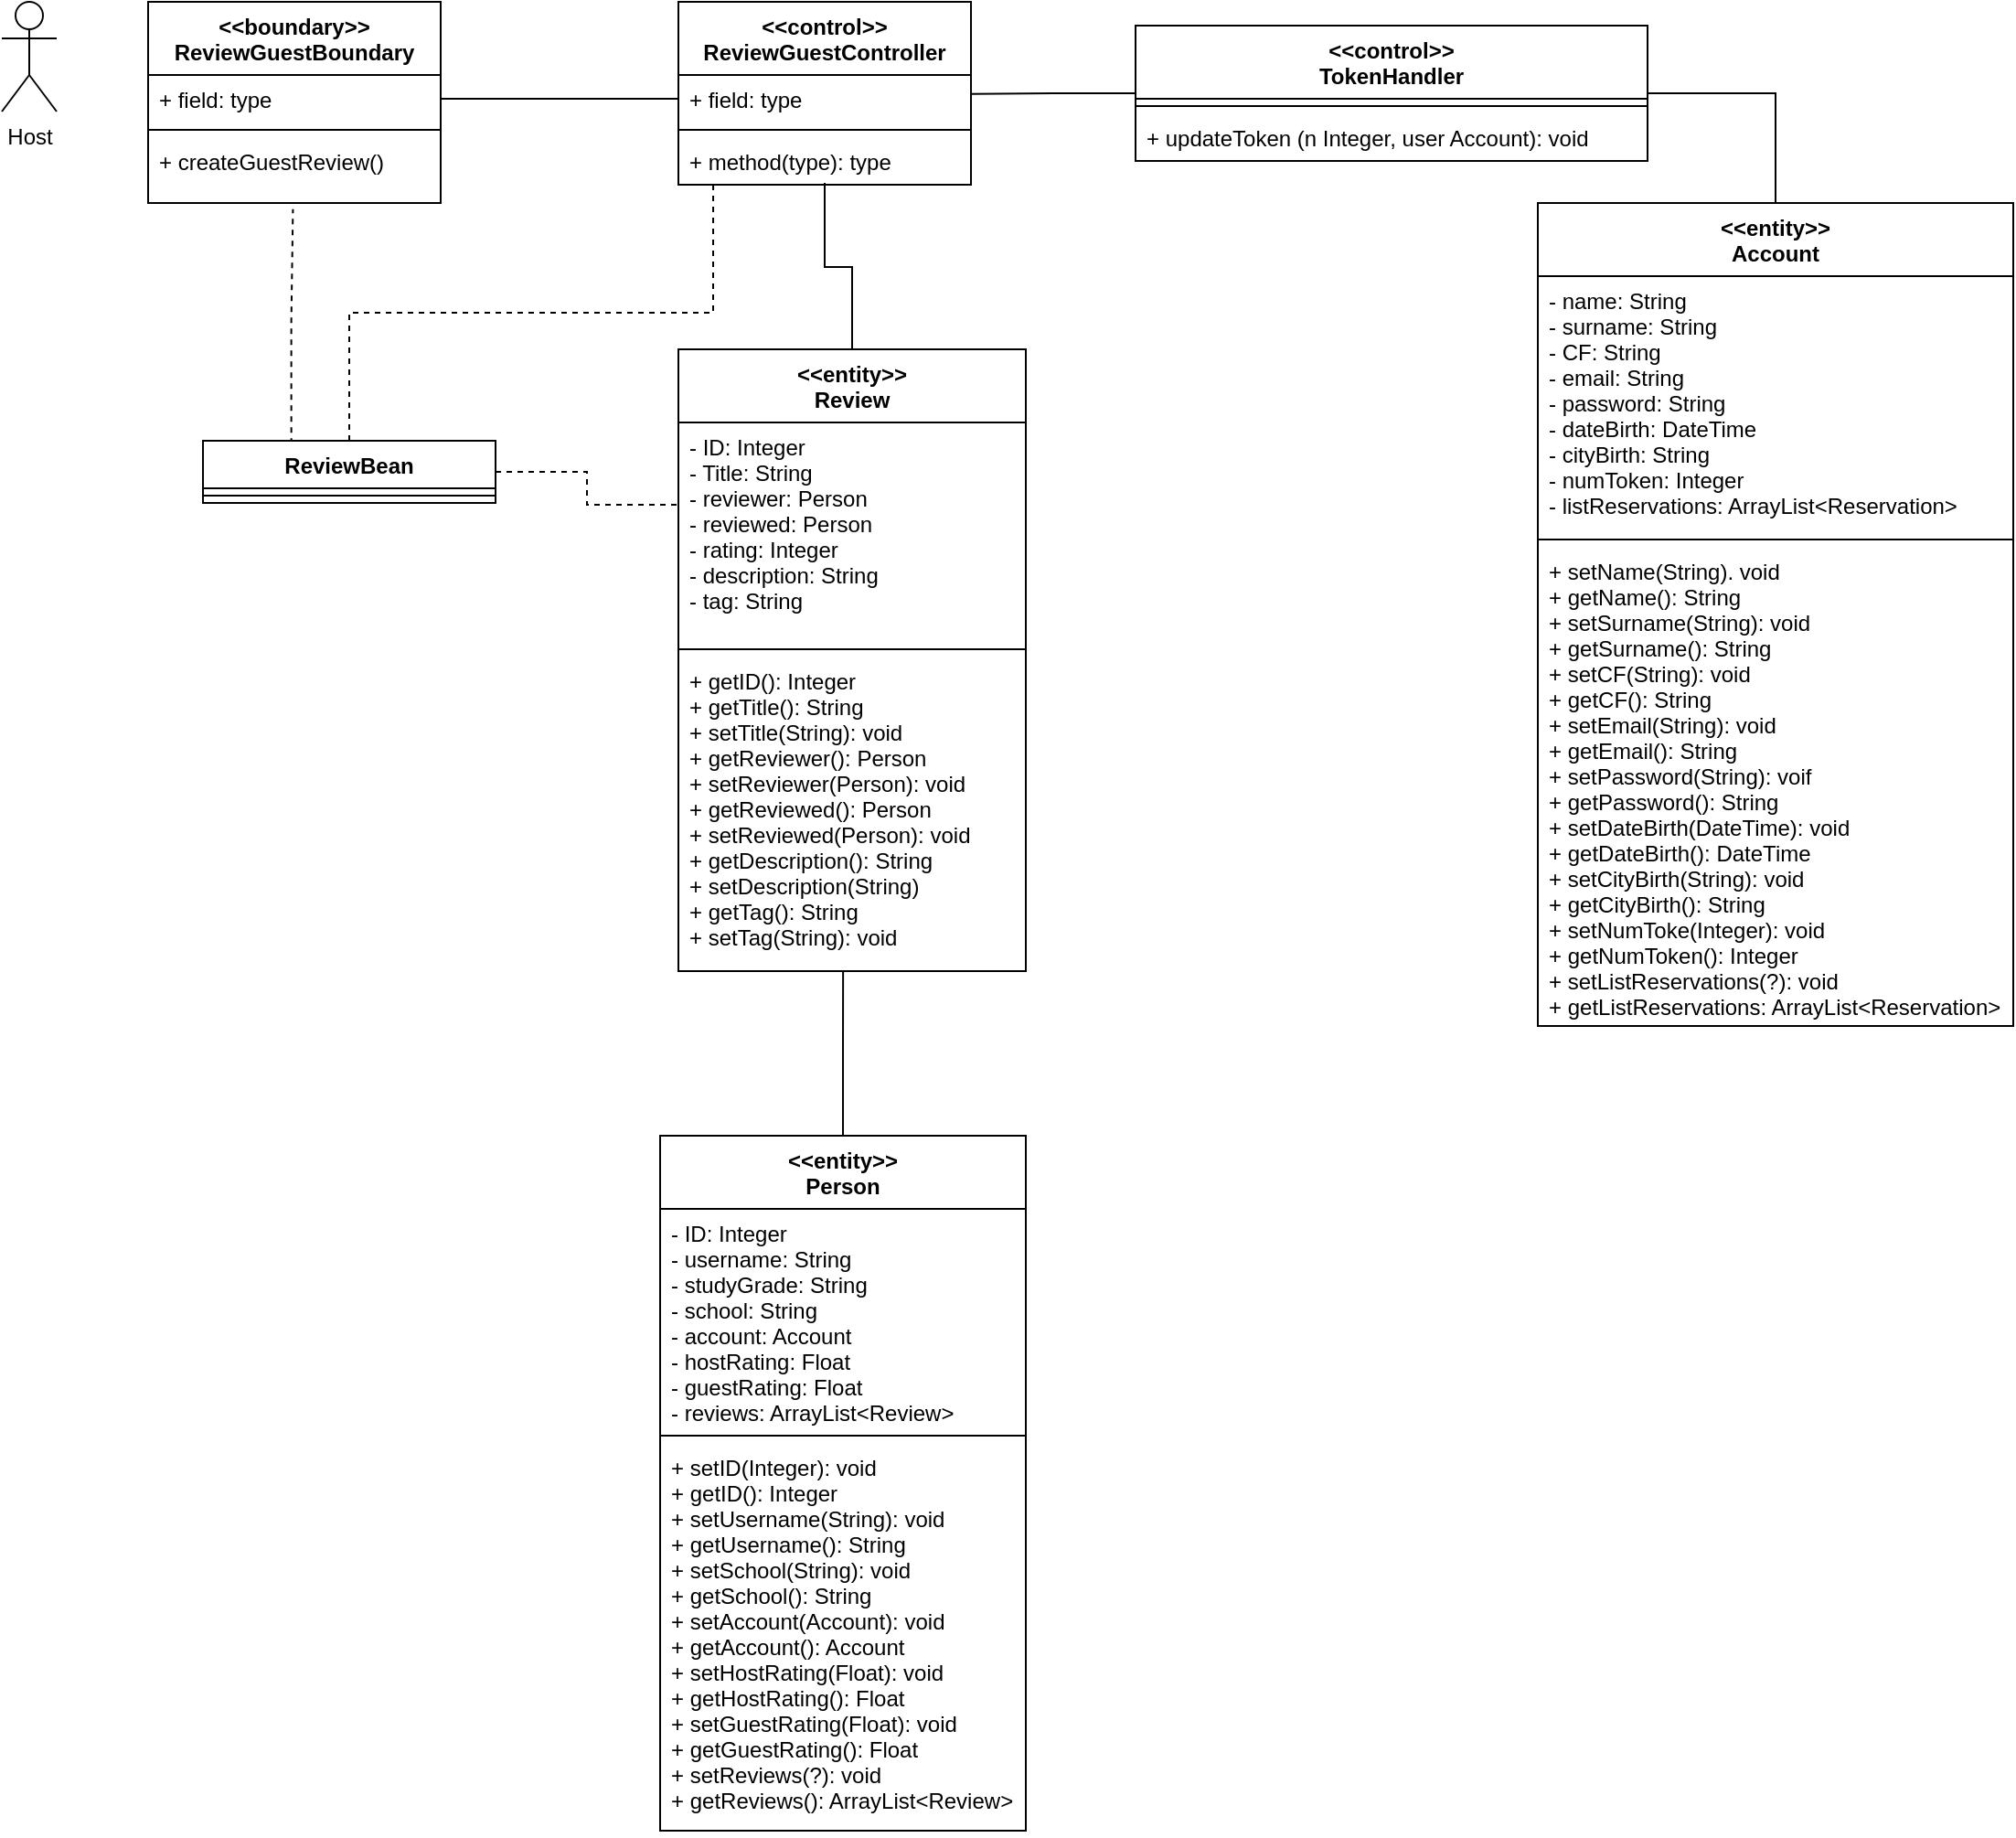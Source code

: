 <mxfile version="14.0.0" type="github">
  <diagram id="09jijmmeEL49xiMSb2o-" name="Page-1">
    <mxGraphModel dx="1422" dy="762" grid="1" gridSize="10" guides="1" tooltips="1" connect="1" arrows="1" fold="1" page="1" pageScale="1" pageWidth="1169" pageHeight="827" math="0" shadow="0">
      <root>
        <mxCell id="0" />
        <mxCell id="1" parent="0" />
        <mxCell id="azgZVP3SlxSUQeGXQB0S-8" style="edgeStyle=orthogonalEdgeStyle;rounded=0;orthogonalLoop=1;jettySize=auto;html=1;exitX=0.5;exitY=0;exitDx=0;exitDy=0;entryX=0.119;entryY=1;entryDx=0;entryDy=0;entryPerimeter=0;dashed=1;endArrow=none;endFill=0;" parent="1" source="6y5-j5oU-ejzdj9n5piP-13" target="6y5-j5oU-ejzdj9n5piP-25" edge="1">
          <mxGeometry relative="1" as="geometry" />
        </mxCell>
        <mxCell id="azgZVP3SlxSUQeGXQB0S-10" style="edgeStyle=orthogonalEdgeStyle;rounded=0;orthogonalLoop=1;jettySize=auto;html=1;exitX=1;exitY=0.5;exitDx=0;exitDy=0;entryX=0;entryY=0.25;entryDx=0;entryDy=0;dashed=1;endArrow=none;endFill=0;" parent="1" source="6y5-j5oU-ejzdj9n5piP-13" target="6y5-j5oU-ejzdj9n5piP-26" edge="1">
          <mxGeometry relative="1" as="geometry" />
        </mxCell>
        <mxCell id="tryqEvxCuokcx-yUOfCh-1" style="edgeStyle=orthogonalEdgeStyle;rounded=0;orthogonalLoop=1;jettySize=auto;html=1;entryX=0.495;entryY=1.093;entryDx=0;entryDy=0;entryPerimeter=0;dashed=1;endArrow=none;endFill=0;exitX=0.302;exitY=0.049;exitDx=0;exitDy=0;exitPerimeter=0;" parent="1" source="6y5-j5oU-ejzdj9n5piP-13" target="6y5-j5oU-ejzdj9n5piP-21" edge="1">
          <mxGeometry relative="1" as="geometry">
            <Array as="points">
              <mxPoint x="188" y="225" />
              <mxPoint x="189" y="225" />
            </Array>
          </mxGeometry>
        </mxCell>
        <mxCell id="6y5-j5oU-ejzdj9n5piP-13" value="ReviewBean" style="swimlane;fontStyle=1;align=center;verticalAlign=top;childLayout=stackLayout;horizontal=1;startSize=26;horizontalStack=0;resizeParent=1;resizeParentMax=0;resizeLast=0;collapsible=1;marginBottom=0;" parent="1" vertex="1">
          <mxGeometry x="140" y="290" width="160" height="34" as="geometry" />
        </mxCell>
        <mxCell id="6y5-j5oU-ejzdj9n5piP-15" value="" style="line;strokeWidth=1;fillColor=none;align=left;verticalAlign=middle;spacingTop=-1;spacingLeft=3;spacingRight=3;rotatable=0;labelPosition=right;points=[];portConstraint=eastwest;" parent="6y5-j5oU-ejzdj9n5piP-13" vertex="1">
          <mxGeometry y="26" width="160" height="8" as="geometry" />
        </mxCell>
        <mxCell id="6y5-j5oU-ejzdj9n5piP-17" value="Host" style="shape=umlActor;verticalLabelPosition=bottom;verticalAlign=top;html=1;outlineConnect=0;" parent="1" vertex="1">
          <mxGeometry x="30" y="50" width="30" height="60" as="geometry" />
        </mxCell>
        <mxCell id="6y5-j5oU-ejzdj9n5piP-18" value="&lt;&lt;boundary&gt;&gt;&#xa;ReviewGuestBoundary" style="swimlane;fontStyle=1;align=center;verticalAlign=top;childLayout=stackLayout;horizontal=1;startSize=40;horizontalStack=0;resizeParent=1;resizeParentMax=0;resizeLast=0;collapsible=1;marginBottom=0;" parent="1" vertex="1">
          <mxGeometry x="110" y="50" width="160" height="110" as="geometry" />
        </mxCell>
        <mxCell id="6y5-j5oU-ejzdj9n5piP-19" value="+ field: type" style="text;strokeColor=none;fillColor=none;align=left;verticalAlign=top;spacingLeft=4;spacingRight=4;overflow=hidden;rotatable=0;points=[[0,0.5],[1,0.5]];portConstraint=eastwest;" parent="6y5-j5oU-ejzdj9n5piP-18" vertex="1">
          <mxGeometry y="40" width="160" height="26" as="geometry" />
        </mxCell>
        <mxCell id="6y5-j5oU-ejzdj9n5piP-20" value="" style="line;strokeWidth=1;fillColor=none;align=left;verticalAlign=middle;spacingTop=-1;spacingLeft=3;spacingRight=3;rotatable=0;labelPosition=right;points=[];portConstraint=eastwest;" parent="6y5-j5oU-ejzdj9n5piP-18" vertex="1">
          <mxGeometry y="66" width="160" height="8" as="geometry" />
        </mxCell>
        <mxCell id="6y5-j5oU-ejzdj9n5piP-21" value="+ createGuestReview()" style="text;strokeColor=none;fillColor=none;align=left;verticalAlign=top;spacingLeft=4;spacingRight=4;overflow=hidden;rotatable=0;points=[[0,0.5],[1,0.5]];portConstraint=eastwest;" parent="6y5-j5oU-ejzdj9n5piP-18" vertex="1">
          <mxGeometry y="74" width="160" height="36" as="geometry" />
        </mxCell>
        <mxCell id="6y5-j5oU-ejzdj9n5piP-22" value="&lt;&lt;control&gt;&gt;&#xa;ReviewGuestController" style="swimlane;fontStyle=1;align=center;verticalAlign=top;childLayout=stackLayout;horizontal=1;startSize=40;horizontalStack=0;resizeParent=1;resizeParentMax=0;resizeLast=0;collapsible=1;marginBottom=0;" parent="1" vertex="1">
          <mxGeometry x="400" y="50" width="160" height="100" as="geometry" />
        </mxCell>
        <mxCell id="6y5-j5oU-ejzdj9n5piP-23" value="+ field: type" style="text;strokeColor=none;fillColor=none;align=left;verticalAlign=top;spacingLeft=4;spacingRight=4;overflow=hidden;rotatable=0;points=[[0,0.5],[1,0.5]];portConstraint=eastwest;" parent="6y5-j5oU-ejzdj9n5piP-22" vertex="1">
          <mxGeometry y="40" width="160" height="26" as="geometry" />
        </mxCell>
        <mxCell id="6y5-j5oU-ejzdj9n5piP-24" value="" style="line;strokeWidth=1;fillColor=none;align=left;verticalAlign=middle;spacingTop=-1;spacingLeft=3;spacingRight=3;rotatable=0;labelPosition=right;points=[];portConstraint=eastwest;" parent="6y5-j5oU-ejzdj9n5piP-22" vertex="1">
          <mxGeometry y="66" width="160" height="8" as="geometry" />
        </mxCell>
        <mxCell id="6y5-j5oU-ejzdj9n5piP-25" value="+ method(type): type" style="text;strokeColor=none;fillColor=none;align=left;verticalAlign=top;spacingLeft=4;spacingRight=4;overflow=hidden;rotatable=0;points=[[0,0.5],[1,0.5]];portConstraint=eastwest;" parent="6y5-j5oU-ejzdj9n5piP-22" vertex="1">
          <mxGeometry y="74" width="160" height="26" as="geometry" />
        </mxCell>
        <mxCell id="azgZVP3SlxSUQeGXQB0S-11" style="edgeStyle=orthogonalEdgeStyle;rounded=0;orthogonalLoop=1;jettySize=auto;html=1;entryX=0.5;entryY=0.962;entryDx=0;entryDy=0;entryPerimeter=0;endArrow=none;endFill=0;" parent="1" source="6y5-j5oU-ejzdj9n5piP-26" target="6y5-j5oU-ejzdj9n5piP-25" edge="1">
          <mxGeometry relative="1" as="geometry" />
        </mxCell>
        <mxCell id="6y5-j5oU-ejzdj9n5piP-26" value="&lt;&lt;entity&gt;&gt;&#xa;Review" style="swimlane;fontStyle=1;align=center;verticalAlign=top;childLayout=stackLayout;horizontal=1;startSize=40;horizontalStack=0;resizeParent=1;resizeParentMax=0;resizeLast=0;collapsible=1;marginBottom=0;" parent="1" vertex="1">
          <mxGeometry x="400" y="240" width="190" height="340" as="geometry" />
        </mxCell>
        <mxCell id="6y5-j5oU-ejzdj9n5piP-27" value="- ID: Integer&#xa;- Title: String&#xa;- reviewer: Person&#xa;- reviewed: Person&#xa;- rating: Integer&#xa;- description: String&#xa;- tag: String" style="text;strokeColor=none;fillColor=none;align=left;verticalAlign=top;spacingLeft=4;spacingRight=4;overflow=hidden;rotatable=0;points=[[0,0.5],[1,0.5]];portConstraint=eastwest;" parent="6y5-j5oU-ejzdj9n5piP-26" vertex="1">
          <mxGeometry y="40" width="190" height="120" as="geometry" />
        </mxCell>
        <mxCell id="6y5-j5oU-ejzdj9n5piP-28" value="" style="line;strokeWidth=1;fillColor=none;align=left;verticalAlign=middle;spacingTop=-1;spacingLeft=3;spacingRight=3;rotatable=0;labelPosition=right;points=[];portConstraint=eastwest;" parent="6y5-j5oU-ejzdj9n5piP-26" vertex="1">
          <mxGeometry y="160" width="190" height="8" as="geometry" />
        </mxCell>
        <mxCell id="6y5-j5oU-ejzdj9n5piP-29" value="+ getID(): Integer&#xa;+ getTitle(): String&#xa;+ setTitle(String): void&#xa;+ getReviewer(): Person&#xa;+ setReviewer(Person): void&#xa;+ getReviewed(): Person&#xa;+ setReviewed(Person): void&#xa;+ getDescription(): String&#xa;+ setDescription(String)&#xa;+ getTag(): String&#xa;+ setTag(String): void" style="text;strokeColor=none;fillColor=none;align=left;verticalAlign=top;spacingLeft=4;spacingRight=4;overflow=hidden;rotatable=0;points=[[0,0.5],[1,0.5]];portConstraint=eastwest;" parent="6y5-j5oU-ejzdj9n5piP-26" vertex="1">
          <mxGeometry y="168" width="190" height="172" as="geometry" />
        </mxCell>
        <mxCell id="6y5-j5oU-ejzdj9n5piP-34" style="edgeStyle=orthogonalEdgeStyle;rounded=0;orthogonalLoop=1;jettySize=auto;html=1;exitX=1;exitY=0.5;exitDx=0;exitDy=0;entryX=0;entryY=0.5;entryDx=0;entryDy=0;endArrow=none;endFill=0;" parent="1" source="6y5-j5oU-ejzdj9n5piP-19" target="6y5-j5oU-ejzdj9n5piP-23" edge="1">
          <mxGeometry relative="1" as="geometry" />
        </mxCell>
        <mxCell id="ZXi7v5mZqudAjZinb70H-20" style="edgeStyle=orthogonalEdgeStyle;rounded=0;orthogonalLoop=1;jettySize=auto;html=1;entryX=0.474;entryY=1;entryDx=0;entryDy=0;entryPerimeter=0;endArrow=none;endFill=0;" parent="1" source="ZXi7v5mZqudAjZinb70H-1" target="6y5-j5oU-ejzdj9n5piP-29" edge="1">
          <mxGeometry relative="1" as="geometry" />
        </mxCell>
        <mxCell id="ZXi7v5mZqudAjZinb70H-1" value="&lt;&lt;entity&gt;&gt;&#xa;Person" style="swimlane;fontStyle=1;align=center;verticalAlign=top;childLayout=stackLayout;horizontal=1;startSize=40;horizontalStack=0;resizeParent=1;resizeParentMax=0;resizeLast=0;collapsible=1;marginBottom=0;" parent="1" vertex="1">
          <mxGeometry x="390" y="670" width="200" height="380" as="geometry" />
        </mxCell>
        <mxCell id="ZXi7v5mZqudAjZinb70H-2" value="- ID: Integer&#xa;- username: String&#xa;- studyGrade: String&#xa;- school: String&#xa;- account: Account&#xa;- hostRating: Float&#xa;- guestRating: Float&#xa;- reviews: ArrayList&lt;Review&gt;" style="text;strokeColor=none;fillColor=none;align=left;verticalAlign=top;spacingLeft=4;spacingRight=4;overflow=hidden;rotatable=0;points=[[0,0.5],[1,0.5]];portConstraint=eastwest;" parent="ZXi7v5mZqudAjZinb70H-1" vertex="1">
          <mxGeometry y="40" width="200" height="120" as="geometry" />
        </mxCell>
        <mxCell id="ZXi7v5mZqudAjZinb70H-3" value="" style="line;strokeWidth=1;fillColor=none;align=left;verticalAlign=middle;spacingTop=-1;spacingLeft=3;spacingRight=3;rotatable=0;labelPosition=right;points=[];portConstraint=eastwest;" parent="ZXi7v5mZqudAjZinb70H-1" vertex="1">
          <mxGeometry y="160" width="200" height="8" as="geometry" />
        </mxCell>
        <mxCell id="ZXi7v5mZqudAjZinb70H-4" value="+ setID(Integer): void&#xa;+ getID(): Integer&#xa;+ setUsername(String): void&#xa;+ getUsername(): String&#xa;+ setSchool(String): void&#xa;+ getSchool(): String&#xa;+ setAccount(Account): void&#xa;+ getAccount(): Account&#xa;+ setHostRating(Float): void&#xa;+ getHostRating(): Float&#xa;+ setGuestRating(Float): void&#xa;+ getGuestRating(): Float&#xa;+ setReviews(?): void&#xa;+ getReviews(): ArrayList&lt;Review&gt;" style="text;strokeColor=none;fillColor=none;align=left;verticalAlign=top;spacingLeft=4;spacingRight=4;overflow=hidden;rotatable=0;points=[[0,0.5],[1,0.5]];portConstraint=eastwest;" parent="ZXi7v5mZqudAjZinb70H-1" vertex="1">
          <mxGeometry y="168" width="200" height="212" as="geometry" />
        </mxCell>
        <mxCell id="ZXi7v5mZqudAjZinb70H-19" style="edgeStyle=orthogonalEdgeStyle;rounded=0;orthogonalLoop=1;jettySize=auto;html=1;entryX=1;entryY=0.5;entryDx=0;entryDy=0;endArrow=none;endFill=0;" parent="1" source="ZXi7v5mZqudAjZinb70H-7" target="ZXi7v5mZqudAjZinb70H-12" edge="1">
          <mxGeometry relative="1" as="geometry" />
        </mxCell>
        <mxCell id="ZXi7v5mZqudAjZinb70H-7" value="&lt;&lt;entity&gt;&gt;&#xa;Account" style="swimlane;fontStyle=1;align=center;verticalAlign=top;childLayout=stackLayout;horizontal=1;startSize=40;horizontalStack=0;resizeParent=1;resizeParentMax=0;resizeLast=0;collapsible=1;marginBottom=0;" parent="1" vertex="1">
          <mxGeometry x="870" y="160" width="260" height="450" as="geometry" />
        </mxCell>
        <mxCell id="ZXi7v5mZqudAjZinb70H-8" value="- name: String&#xa;- surname: String&#xa;- CF: String&#xa;- email: String&#xa;- password: String&#xa;- dateBirth: DateTime&#xa;- cityBirth: String&#xa;- numToken: Integer&#xa;- listReservations: ArrayList&lt;Reservation&gt;" style="text;strokeColor=none;fillColor=none;align=left;verticalAlign=top;spacingLeft=4;spacingRight=4;overflow=hidden;rotatable=0;points=[[0,0.5],[1,0.5]];portConstraint=eastwest;" parent="ZXi7v5mZqudAjZinb70H-7" vertex="1">
          <mxGeometry y="40" width="260" height="140" as="geometry" />
        </mxCell>
        <mxCell id="ZXi7v5mZqudAjZinb70H-9" value="" style="line;strokeWidth=1;fillColor=none;align=left;verticalAlign=middle;spacingTop=-1;spacingLeft=3;spacingRight=3;rotatable=0;labelPosition=right;points=[];portConstraint=eastwest;" parent="ZXi7v5mZqudAjZinb70H-7" vertex="1">
          <mxGeometry y="180" width="260" height="8" as="geometry" />
        </mxCell>
        <mxCell id="ZXi7v5mZqudAjZinb70H-10" value="+ setName(String). void&#xa;+ getName(): String&#xa;+ setSurname(String): void&#xa;+ getSurname(): String&#xa;+ setCF(String): void&#xa;+ getCF(): String&#xa;+ setEmail(String): void&#xa;+ getEmail(): String&#xa;+ setPassword(String): voif&#xa;+ getPassword(): String&#xa;+ setDateBirth(DateTime): void&#xa;+ getDateBirth(): DateTime&#xa;+ setCityBirth(String): void&#xa;+ getCityBirth(): String&#xa;+ setNumToke(Integer): void&#xa;+ getNumToken(): Integer&#xa;+ setListReservations(?): void&#xa;+ getListReservations: ArrayList&lt;Reservation&gt;&#xa;&#xa;" style="text;strokeColor=none;fillColor=none;align=left;verticalAlign=top;spacingLeft=4;spacingRight=4;overflow=hidden;rotatable=0;points=[[0,0.5],[1,0.5]];portConstraint=eastwest;" parent="ZXi7v5mZqudAjZinb70H-7" vertex="1">
          <mxGeometry y="188" width="260" height="262" as="geometry" />
        </mxCell>
        <mxCell id="ZXi7v5mZqudAjZinb70H-16" style="edgeStyle=orthogonalEdgeStyle;rounded=0;orthogonalLoop=1;jettySize=auto;html=1;entryX=1.001;entryY=0.397;entryDx=0;entryDy=0;entryPerimeter=0;endArrow=none;endFill=0;" parent="1" source="ZXi7v5mZqudAjZinb70H-12" target="6y5-j5oU-ejzdj9n5piP-23" edge="1">
          <mxGeometry relative="1" as="geometry" />
        </mxCell>
        <mxCell id="ZXi7v5mZqudAjZinb70H-12" value="&lt;&lt;control&gt;&gt;&#xa;TokenHandler" style="swimlane;fontStyle=1;align=center;verticalAlign=top;childLayout=stackLayout;horizontal=1;startSize=40;horizontalStack=0;resizeParent=1;resizeParentMax=0;resizeLast=0;collapsible=1;marginBottom=0;" parent="1" vertex="1">
          <mxGeometry x="650" y="63" width="280" height="74" as="geometry" />
        </mxCell>
        <mxCell id="ZXi7v5mZqudAjZinb70H-13" value="" style="line;strokeWidth=1;fillColor=none;align=left;verticalAlign=middle;spacingTop=-1;spacingLeft=3;spacingRight=3;rotatable=0;labelPosition=right;points=[];portConstraint=eastwest;" parent="ZXi7v5mZqudAjZinb70H-12" vertex="1">
          <mxGeometry y="40" width="280" height="8" as="geometry" />
        </mxCell>
        <mxCell id="ZXi7v5mZqudAjZinb70H-14" value="+ updateToken (n Integer, user Account): void&#xa;" style="text;strokeColor=none;fillColor=none;align=left;verticalAlign=top;spacingLeft=4;spacingRight=4;overflow=hidden;rotatable=0;points=[[0,0.5],[1,0.5]];portConstraint=eastwest;" parent="ZXi7v5mZqudAjZinb70H-12" vertex="1">
          <mxGeometry y="48" width="280" height="26" as="geometry" />
        </mxCell>
      </root>
    </mxGraphModel>
  </diagram>
</mxfile>
